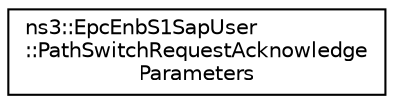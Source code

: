 digraph "Graphical Class Hierarchy"
{
 // LATEX_PDF_SIZE
  edge [fontname="Helvetica",fontsize="10",labelfontname="Helvetica",labelfontsize="10"];
  node [fontname="Helvetica",fontsize="10",shape=record];
  rankdir="LR";
  Node0 [label="ns3::EpcEnbS1SapUser\l::PathSwitchRequestAcknowledge\lParameters",height=0.2,width=0.4,color="black", fillcolor="white", style="filled",URL="$structns3_1_1_epc_enb_s1_sap_user_1_1_path_switch_request_acknowledge_parameters.html",tooltip="PathSwitchRequestAcknowledgeParameters structure."];
}
